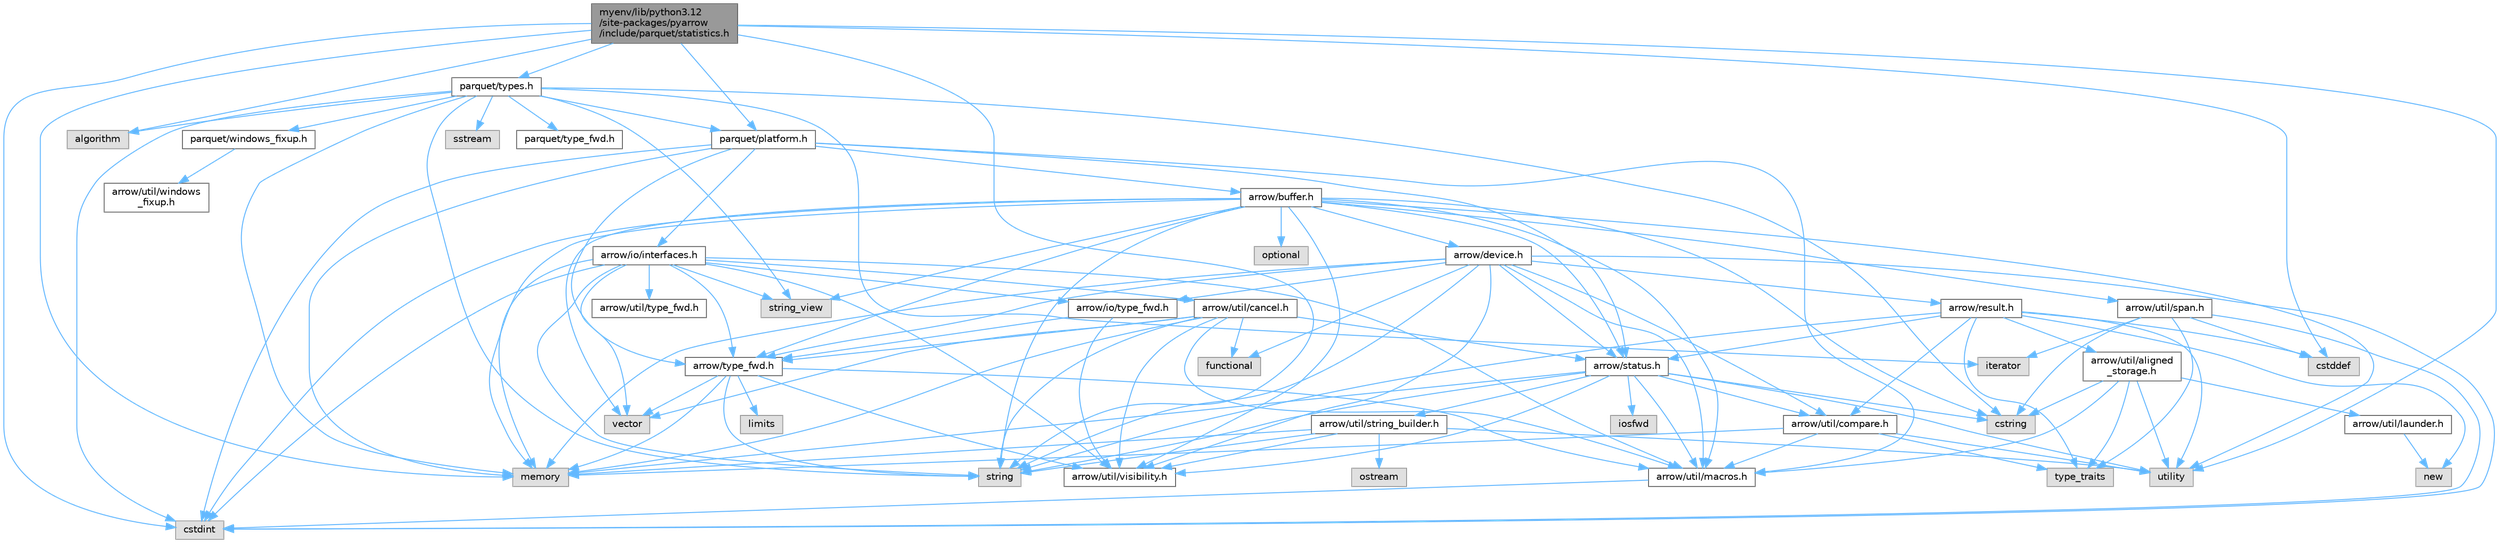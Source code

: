 digraph "myenv/lib/python3.12/site-packages/pyarrow/include/parquet/statistics.h"
{
 // LATEX_PDF_SIZE
  bgcolor="transparent";
  edge [fontname=Helvetica,fontsize=10,labelfontname=Helvetica,labelfontsize=10];
  node [fontname=Helvetica,fontsize=10,shape=box,height=0.2,width=0.4];
  Node1 [id="Node000001",label="myenv/lib/python3.12\l/site-packages/pyarrow\l/include/parquet/statistics.h",height=0.2,width=0.4,color="gray40", fillcolor="grey60", style="filled", fontcolor="black",tooltip=" "];
  Node1 -> Node2 [id="edge1_Node000001_Node000002",color="steelblue1",style="solid",tooltip=" "];
  Node2 [id="Node000002",label="algorithm",height=0.2,width=0.4,color="grey60", fillcolor="#E0E0E0", style="filled",tooltip=" "];
  Node1 -> Node3 [id="edge2_Node000001_Node000003",color="steelblue1",style="solid",tooltip=" "];
  Node3 [id="Node000003",label="cstddef",height=0.2,width=0.4,color="grey60", fillcolor="#E0E0E0", style="filled",tooltip=" "];
  Node1 -> Node4 [id="edge3_Node000001_Node000004",color="steelblue1",style="solid",tooltip=" "];
  Node4 [id="Node000004",label="cstdint",height=0.2,width=0.4,color="grey60", fillcolor="#E0E0E0", style="filled",tooltip=" "];
  Node1 -> Node5 [id="edge4_Node000001_Node000005",color="steelblue1",style="solid",tooltip=" "];
  Node5 [id="Node000005",label="memory",height=0.2,width=0.4,color="grey60", fillcolor="#E0E0E0", style="filled",tooltip=" "];
  Node1 -> Node6 [id="edge5_Node000001_Node000006",color="steelblue1",style="solid",tooltip=" "];
  Node6 [id="Node000006",label="string",height=0.2,width=0.4,color="grey60", fillcolor="#E0E0E0", style="filled",tooltip=" "];
  Node1 -> Node7 [id="edge6_Node000001_Node000007",color="steelblue1",style="solid",tooltip=" "];
  Node7 [id="Node000007",label="utility",height=0.2,width=0.4,color="grey60", fillcolor="#E0E0E0", style="filled",tooltip=" "];
  Node1 -> Node8 [id="edge7_Node000001_Node000008",color="steelblue1",style="solid",tooltip=" "];
  Node8 [id="Node000008",label="parquet/platform.h",height=0.2,width=0.4,color="grey40", fillcolor="white", style="filled",URL="$include_2parquet_2platform_8h.html",tooltip=" "];
  Node8 -> Node4 [id="edge8_Node000008_Node000004",color="steelblue1",style="solid",tooltip=" "];
  Node8 -> Node5 [id="edge9_Node000008_Node000005",color="steelblue1",style="solid",tooltip=" "];
  Node8 -> Node9 [id="edge10_Node000008_Node000009",color="steelblue1",style="solid",tooltip=" "];
  Node9 [id="Node000009",label="arrow/buffer.h",height=0.2,width=0.4,color="grey40", fillcolor="white", style="filled",URL="$buffer_8h.html",tooltip=" "];
  Node9 -> Node4 [id="edge11_Node000009_Node000004",color="steelblue1",style="solid",tooltip=" "];
  Node9 -> Node10 [id="edge12_Node000009_Node000010",color="steelblue1",style="solid",tooltip=" "];
  Node10 [id="Node000010",label="cstring",height=0.2,width=0.4,color="grey60", fillcolor="#E0E0E0", style="filled",tooltip=" "];
  Node9 -> Node5 [id="edge13_Node000009_Node000005",color="steelblue1",style="solid",tooltip=" "];
  Node9 -> Node11 [id="edge14_Node000009_Node000011",color="steelblue1",style="solid",tooltip=" "];
  Node11 [id="Node000011",label="optional",height=0.2,width=0.4,color="grey60", fillcolor="#E0E0E0", style="filled",tooltip=" "];
  Node9 -> Node6 [id="edge15_Node000009_Node000006",color="steelblue1",style="solid",tooltip=" "];
  Node9 -> Node12 [id="edge16_Node000009_Node000012",color="steelblue1",style="solid",tooltip=" "];
  Node12 [id="Node000012",label="string_view",height=0.2,width=0.4,color="grey60", fillcolor="#E0E0E0", style="filled",tooltip=" "];
  Node9 -> Node7 [id="edge17_Node000009_Node000007",color="steelblue1",style="solid",tooltip=" "];
  Node9 -> Node13 [id="edge18_Node000009_Node000013",color="steelblue1",style="solid",tooltip=" "];
  Node13 [id="Node000013",label="vector",height=0.2,width=0.4,color="grey60", fillcolor="#E0E0E0", style="filled",tooltip=" "];
  Node9 -> Node14 [id="edge19_Node000009_Node000014",color="steelblue1",style="solid",tooltip=" "];
  Node14 [id="Node000014",label="arrow/device.h",height=0.2,width=0.4,color="grey40", fillcolor="white", style="filled",URL="$device_8h.html",tooltip=" "];
  Node14 -> Node4 [id="edge20_Node000014_Node000004",color="steelblue1",style="solid",tooltip=" "];
  Node14 -> Node15 [id="edge21_Node000014_Node000015",color="steelblue1",style="solid",tooltip=" "];
  Node15 [id="Node000015",label="functional",height=0.2,width=0.4,color="grey60", fillcolor="#E0E0E0", style="filled",tooltip=" "];
  Node14 -> Node5 [id="edge22_Node000014_Node000005",color="steelblue1",style="solid",tooltip=" "];
  Node14 -> Node6 [id="edge23_Node000014_Node000006",color="steelblue1",style="solid",tooltip=" "];
  Node14 -> Node16 [id="edge24_Node000014_Node000016",color="steelblue1",style="solid",tooltip=" "];
  Node16 [id="Node000016",label="arrow/io/type_fwd.h",height=0.2,width=0.4,color="grey40", fillcolor="white", style="filled",URL="$arrow_2io_2type__fwd_8h.html",tooltip=" "];
  Node16 -> Node17 [id="edge25_Node000016_Node000017",color="steelblue1",style="solid",tooltip=" "];
  Node17 [id="Node000017",label="arrow/type_fwd.h",height=0.2,width=0.4,color="grey40", fillcolor="white", style="filled",URL="$arrow_2type__fwd_8h.html",tooltip=" "];
  Node17 -> Node18 [id="edge26_Node000017_Node000018",color="steelblue1",style="solid",tooltip=" "];
  Node18 [id="Node000018",label="limits",height=0.2,width=0.4,color="grey60", fillcolor="#E0E0E0", style="filled",tooltip=" "];
  Node17 -> Node5 [id="edge27_Node000017_Node000005",color="steelblue1",style="solid",tooltip=" "];
  Node17 -> Node6 [id="edge28_Node000017_Node000006",color="steelblue1",style="solid",tooltip=" "];
  Node17 -> Node13 [id="edge29_Node000017_Node000013",color="steelblue1",style="solid",tooltip=" "];
  Node17 -> Node19 [id="edge30_Node000017_Node000019",color="steelblue1",style="solid",tooltip=" "];
  Node19 [id="Node000019",label="arrow/util/macros.h",height=0.2,width=0.4,color="grey40", fillcolor="white", style="filled",URL="$macros_8h.html",tooltip=" "];
  Node19 -> Node4 [id="edge31_Node000019_Node000004",color="steelblue1",style="solid",tooltip=" "];
  Node17 -> Node20 [id="edge32_Node000017_Node000020",color="steelblue1",style="solid",tooltip=" "];
  Node20 [id="Node000020",label="arrow/util/visibility.h",height=0.2,width=0.4,color="grey40", fillcolor="white", style="filled",URL="$include_2arrow_2util_2visibility_8h.html",tooltip=" "];
  Node16 -> Node20 [id="edge33_Node000016_Node000020",color="steelblue1",style="solid",tooltip=" "];
  Node14 -> Node21 [id="edge34_Node000014_Node000021",color="steelblue1",style="solid",tooltip=" "];
  Node21 [id="Node000021",label="arrow/result.h",height=0.2,width=0.4,color="grey40", fillcolor="white", style="filled",URL="$result_8h.html",tooltip=" "];
  Node21 -> Node3 [id="edge35_Node000021_Node000003",color="steelblue1",style="solid",tooltip=" "];
  Node21 -> Node22 [id="edge36_Node000021_Node000022",color="steelblue1",style="solid",tooltip=" "];
  Node22 [id="Node000022",label="new",height=0.2,width=0.4,color="grey60", fillcolor="#E0E0E0", style="filled",tooltip=" "];
  Node21 -> Node6 [id="edge37_Node000021_Node000006",color="steelblue1",style="solid",tooltip=" "];
  Node21 -> Node23 [id="edge38_Node000021_Node000023",color="steelblue1",style="solid",tooltip=" "];
  Node23 [id="Node000023",label="type_traits",height=0.2,width=0.4,color="grey60", fillcolor="#E0E0E0", style="filled",tooltip=" "];
  Node21 -> Node7 [id="edge39_Node000021_Node000007",color="steelblue1",style="solid",tooltip=" "];
  Node21 -> Node24 [id="edge40_Node000021_Node000024",color="steelblue1",style="solid",tooltip=" "];
  Node24 [id="Node000024",label="arrow/status.h",height=0.2,width=0.4,color="grey40", fillcolor="white", style="filled",URL="$status_8h.html",tooltip=" "];
  Node24 -> Node10 [id="edge41_Node000024_Node000010",color="steelblue1",style="solid",tooltip=" "];
  Node24 -> Node25 [id="edge42_Node000024_Node000025",color="steelblue1",style="solid",tooltip=" "];
  Node25 [id="Node000025",label="iosfwd",height=0.2,width=0.4,color="grey60", fillcolor="#E0E0E0", style="filled",tooltip=" "];
  Node24 -> Node5 [id="edge43_Node000024_Node000005",color="steelblue1",style="solid",tooltip=" "];
  Node24 -> Node6 [id="edge44_Node000024_Node000006",color="steelblue1",style="solid",tooltip=" "];
  Node24 -> Node7 [id="edge45_Node000024_Node000007",color="steelblue1",style="solid",tooltip=" "];
  Node24 -> Node26 [id="edge46_Node000024_Node000026",color="steelblue1",style="solid",tooltip=" "];
  Node26 [id="Node000026",label="arrow/util/compare.h",height=0.2,width=0.4,color="grey40", fillcolor="white", style="filled",URL="$util_2compare_8h.html",tooltip=" "];
  Node26 -> Node5 [id="edge47_Node000026_Node000005",color="steelblue1",style="solid",tooltip=" "];
  Node26 -> Node23 [id="edge48_Node000026_Node000023",color="steelblue1",style="solid",tooltip=" "];
  Node26 -> Node7 [id="edge49_Node000026_Node000007",color="steelblue1",style="solid",tooltip=" "];
  Node26 -> Node19 [id="edge50_Node000026_Node000019",color="steelblue1",style="solid",tooltip=" "];
  Node24 -> Node19 [id="edge51_Node000024_Node000019",color="steelblue1",style="solid",tooltip=" "];
  Node24 -> Node27 [id="edge52_Node000024_Node000027",color="steelblue1",style="solid",tooltip=" "];
  Node27 [id="Node000027",label="arrow/util/string_builder.h",height=0.2,width=0.4,color="grey40", fillcolor="white", style="filled",URL="$string__builder_8h.html",tooltip=" "];
  Node27 -> Node5 [id="edge53_Node000027_Node000005",color="steelblue1",style="solid",tooltip=" "];
  Node27 -> Node28 [id="edge54_Node000027_Node000028",color="steelblue1",style="solid",tooltip=" "];
  Node28 [id="Node000028",label="ostream",height=0.2,width=0.4,color="grey60", fillcolor="#E0E0E0", style="filled",tooltip=" "];
  Node27 -> Node6 [id="edge55_Node000027_Node000006",color="steelblue1",style="solid",tooltip=" "];
  Node27 -> Node7 [id="edge56_Node000027_Node000007",color="steelblue1",style="solid",tooltip=" "];
  Node27 -> Node20 [id="edge57_Node000027_Node000020",color="steelblue1",style="solid",tooltip=" "];
  Node24 -> Node20 [id="edge58_Node000024_Node000020",color="steelblue1",style="solid",tooltip=" "];
  Node21 -> Node29 [id="edge59_Node000021_Node000029",color="steelblue1",style="solid",tooltip=" "];
  Node29 [id="Node000029",label="arrow/util/aligned\l_storage.h",height=0.2,width=0.4,color="grey40", fillcolor="white", style="filled",URL="$aligned__storage_8h.html",tooltip=" "];
  Node29 -> Node10 [id="edge60_Node000029_Node000010",color="steelblue1",style="solid",tooltip=" "];
  Node29 -> Node23 [id="edge61_Node000029_Node000023",color="steelblue1",style="solid",tooltip=" "];
  Node29 -> Node7 [id="edge62_Node000029_Node000007",color="steelblue1",style="solid",tooltip=" "];
  Node29 -> Node30 [id="edge63_Node000029_Node000030",color="steelblue1",style="solid",tooltip=" "];
  Node30 [id="Node000030",label="arrow/util/launder.h",height=0.2,width=0.4,color="grey40", fillcolor="white", style="filled",URL="$launder_8h.html",tooltip=" "];
  Node30 -> Node22 [id="edge64_Node000030_Node000022",color="steelblue1",style="solid",tooltip=" "];
  Node29 -> Node19 [id="edge65_Node000029_Node000019",color="steelblue1",style="solid",tooltip=" "];
  Node21 -> Node26 [id="edge66_Node000021_Node000026",color="steelblue1",style="solid",tooltip=" "];
  Node14 -> Node24 [id="edge67_Node000014_Node000024",color="steelblue1",style="solid",tooltip=" "];
  Node14 -> Node17 [id="edge68_Node000014_Node000017",color="steelblue1",style="solid",tooltip=" "];
  Node14 -> Node26 [id="edge69_Node000014_Node000026",color="steelblue1",style="solid",tooltip=" "];
  Node14 -> Node19 [id="edge70_Node000014_Node000019",color="steelblue1",style="solid",tooltip=" "];
  Node14 -> Node20 [id="edge71_Node000014_Node000020",color="steelblue1",style="solid",tooltip=" "];
  Node9 -> Node24 [id="edge72_Node000009_Node000024",color="steelblue1",style="solid",tooltip=" "];
  Node9 -> Node17 [id="edge73_Node000009_Node000017",color="steelblue1",style="solid",tooltip=" "];
  Node9 -> Node19 [id="edge74_Node000009_Node000019",color="steelblue1",style="solid",tooltip=" "];
  Node9 -> Node31 [id="edge75_Node000009_Node000031",color="steelblue1",style="solid",tooltip=" "];
  Node31 [id="Node000031",label="arrow/util/span.h",height=0.2,width=0.4,color="grey40", fillcolor="white", style="filled",URL="$span_8h.html",tooltip=" "];
  Node31 -> Node3 [id="edge76_Node000031_Node000003",color="steelblue1",style="solid",tooltip=" "];
  Node31 -> Node4 [id="edge77_Node000031_Node000004",color="steelblue1",style="solid",tooltip=" "];
  Node31 -> Node10 [id="edge78_Node000031_Node000010",color="steelblue1",style="solid",tooltip=" "];
  Node31 -> Node32 [id="edge79_Node000031_Node000032",color="steelblue1",style="solid",tooltip=" "];
  Node32 [id="Node000032",label="iterator",height=0.2,width=0.4,color="grey60", fillcolor="#E0E0E0", style="filled",tooltip=" "];
  Node31 -> Node23 [id="edge80_Node000031_Node000023",color="steelblue1",style="solid",tooltip=" "];
  Node9 -> Node20 [id="edge81_Node000009_Node000020",color="steelblue1",style="solid",tooltip=" "];
  Node8 -> Node33 [id="edge82_Node000008_Node000033",color="steelblue1",style="solid",tooltip=" "];
  Node33 [id="Node000033",label="arrow/io/interfaces.h",height=0.2,width=0.4,color="grey40", fillcolor="white", style="filled",URL="$interfaces_8h.html",tooltip=" "];
  Node33 -> Node4 [id="edge83_Node000033_Node000004",color="steelblue1",style="solid",tooltip=" "];
  Node33 -> Node5 [id="edge84_Node000033_Node000005",color="steelblue1",style="solid",tooltip=" "];
  Node33 -> Node6 [id="edge85_Node000033_Node000006",color="steelblue1",style="solid",tooltip=" "];
  Node33 -> Node12 [id="edge86_Node000033_Node000012",color="steelblue1",style="solid",tooltip=" "];
  Node33 -> Node13 [id="edge87_Node000033_Node000013",color="steelblue1",style="solid",tooltip=" "];
  Node33 -> Node16 [id="edge88_Node000033_Node000016",color="steelblue1",style="solid",tooltip=" "];
  Node33 -> Node17 [id="edge89_Node000033_Node000017",color="steelblue1",style="solid",tooltip=" "];
  Node33 -> Node34 [id="edge90_Node000033_Node000034",color="steelblue1",style="solid",tooltip=" "];
  Node34 [id="Node000034",label="arrow/util/cancel.h",height=0.2,width=0.4,color="grey40", fillcolor="white", style="filled",URL="$cancel_8h.html",tooltip=" "];
  Node34 -> Node15 [id="edge91_Node000034_Node000015",color="steelblue1",style="solid",tooltip=" "];
  Node34 -> Node5 [id="edge92_Node000034_Node000005",color="steelblue1",style="solid",tooltip=" "];
  Node34 -> Node6 [id="edge93_Node000034_Node000006",color="steelblue1",style="solid",tooltip=" "];
  Node34 -> Node13 [id="edge94_Node000034_Node000013",color="steelblue1",style="solid",tooltip=" "];
  Node34 -> Node24 [id="edge95_Node000034_Node000024",color="steelblue1",style="solid",tooltip=" "];
  Node34 -> Node17 [id="edge96_Node000034_Node000017",color="steelblue1",style="solid",tooltip=" "];
  Node34 -> Node19 [id="edge97_Node000034_Node000019",color="steelblue1",style="solid",tooltip=" "];
  Node34 -> Node20 [id="edge98_Node000034_Node000020",color="steelblue1",style="solid",tooltip=" "];
  Node33 -> Node19 [id="edge99_Node000033_Node000019",color="steelblue1",style="solid",tooltip=" "];
  Node33 -> Node35 [id="edge100_Node000033_Node000035",color="steelblue1",style="solid",tooltip=" "];
  Node35 [id="Node000035",label="arrow/util/type_fwd.h",height=0.2,width=0.4,color="grey40", fillcolor="white", style="filled",URL="$arrow_2util_2type__fwd_8h.html",tooltip=" "];
  Node33 -> Node20 [id="edge101_Node000033_Node000020",color="steelblue1",style="solid",tooltip=" "];
  Node8 -> Node24 [id="edge102_Node000008_Node000024",color="steelblue1",style="solid",tooltip=" "];
  Node8 -> Node17 [id="edge103_Node000008_Node000017",color="steelblue1",style="solid",tooltip=" "];
  Node8 -> Node19 [id="edge104_Node000008_Node000019",color="steelblue1",style="solid",tooltip=" "];
  Node1 -> Node36 [id="edge105_Node000001_Node000036",color="steelblue1",style="solid",tooltip=" "];
  Node36 [id="Node000036",label="parquet/types.h",height=0.2,width=0.4,color="grey40", fillcolor="white", style="filled",URL="$parquet_2types_8h.html",tooltip=" "];
  Node36 -> Node2 [id="edge106_Node000036_Node000002",color="steelblue1",style="solid",tooltip=" "];
  Node36 -> Node4 [id="edge107_Node000036_Node000004",color="steelblue1",style="solid",tooltip=" "];
  Node36 -> Node10 [id="edge108_Node000036_Node000010",color="steelblue1",style="solid",tooltip=" "];
  Node36 -> Node32 [id="edge109_Node000036_Node000032",color="steelblue1",style="solid",tooltip=" "];
  Node36 -> Node5 [id="edge110_Node000036_Node000005",color="steelblue1",style="solid",tooltip=" "];
  Node36 -> Node37 [id="edge111_Node000036_Node000037",color="steelblue1",style="solid",tooltip=" "];
  Node37 [id="Node000037",label="sstream",height=0.2,width=0.4,color="grey60", fillcolor="#E0E0E0", style="filled",tooltip=" "];
  Node36 -> Node6 [id="edge112_Node000036_Node000006",color="steelblue1",style="solid",tooltip=" "];
  Node36 -> Node12 [id="edge113_Node000036_Node000012",color="steelblue1",style="solid",tooltip=" "];
  Node36 -> Node8 [id="edge114_Node000036_Node000008",color="steelblue1",style="solid",tooltip=" "];
  Node36 -> Node38 [id="edge115_Node000036_Node000038",color="steelblue1",style="solid",tooltip=" "];
  Node38 [id="Node000038",label="parquet/type_fwd.h",height=0.2,width=0.4,color="grey40", fillcolor="white", style="filled",URL="$parquet_2type__fwd_8h.html",tooltip=" "];
  Node36 -> Node39 [id="edge116_Node000036_Node000039",color="steelblue1",style="solid",tooltip=" "];
  Node39 [id="Node000039",label="parquet/windows_fixup.h",height=0.2,width=0.4,color="grey40", fillcolor="white", style="filled",URL="$parquet_2windows__fixup_8h.html",tooltip=" "];
  Node39 -> Node40 [id="edge117_Node000039_Node000040",color="steelblue1",style="solid",tooltip=" "];
  Node40 [id="Node000040",label="arrow/util/windows\l_fixup.h",height=0.2,width=0.4,color="grey40", fillcolor="white", style="filled",URL="$arrow_2util_2windows__fixup_8h.html",tooltip=" "];
}
